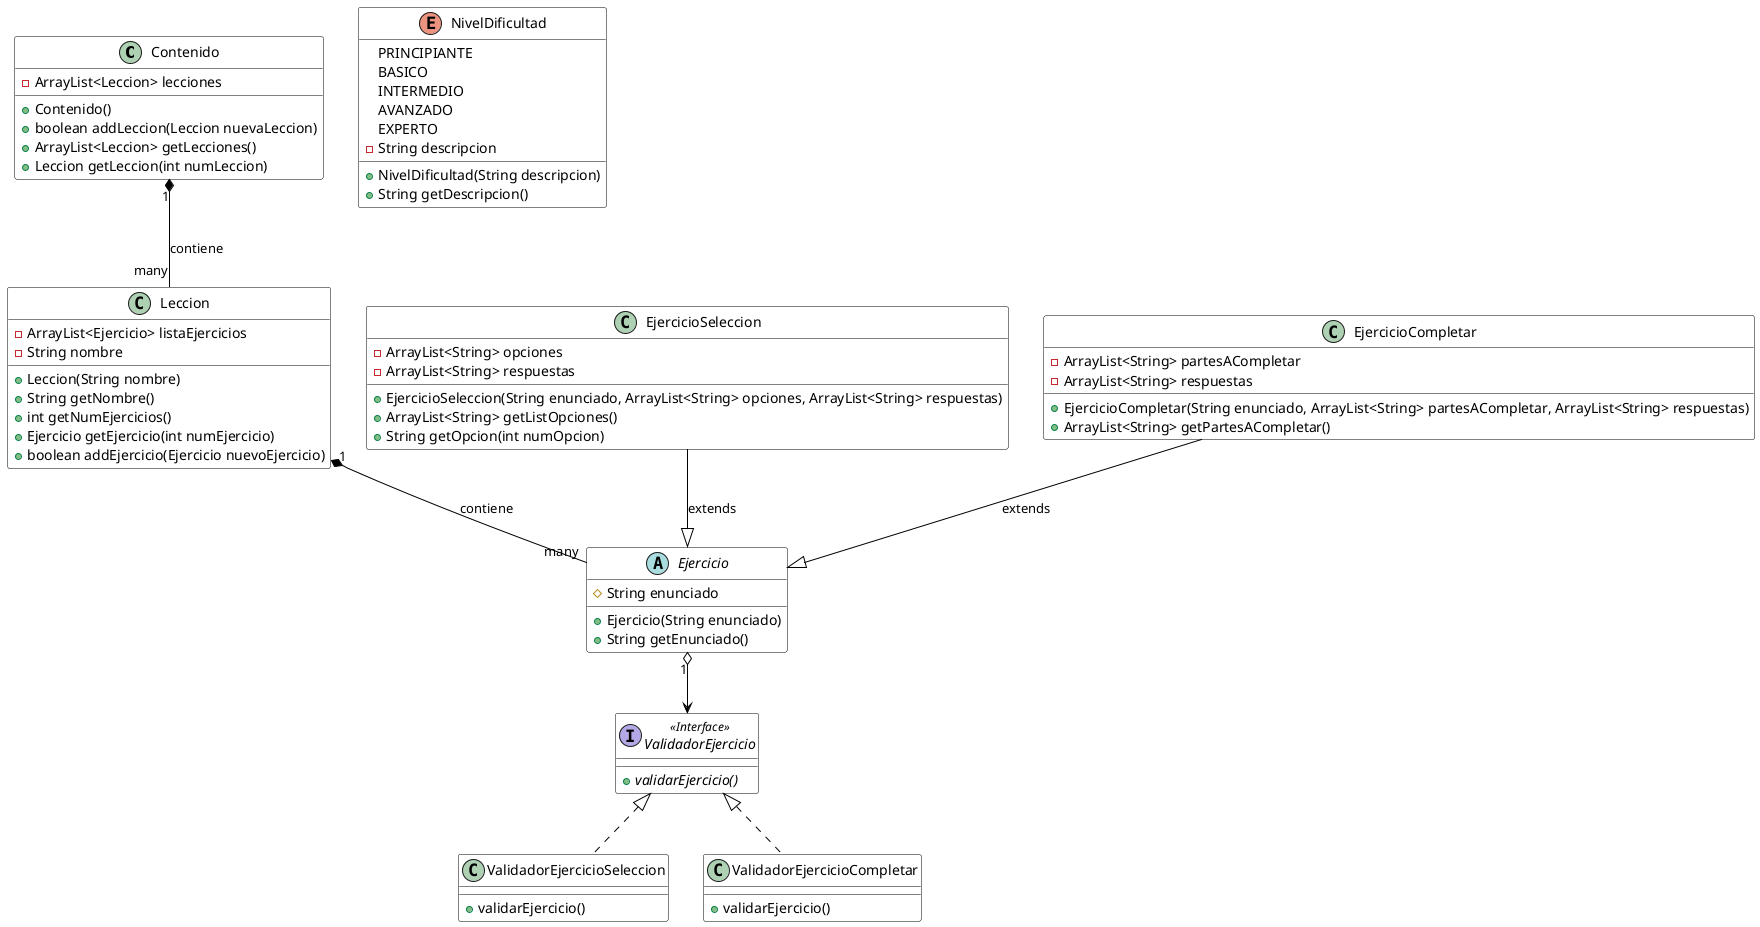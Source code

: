 @startuml DiagramaDeClasesPrimeraNoche

' Estilos
skinparam class {
    BackgroundColor White
    BorderColor Black
    ArrowColor Black
}

' Clases principales
class Contenido {
    - ArrayList<Leccion> lecciones
    + Contenido()
    + boolean addLeccion(Leccion nuevaLeccion)
    + ArrayList<Leccion> getLecciones()
    + Leccion getLeccion(int numLeccion)
}

class Leccion {
    - ArrayList<Ejercicio> listaEjercicios
    - String nombre
    + Leccion(String nombre)
    + String getNombre()
    + int getNumEjercicios()
    + Ejercicio getEjercicio(int numEjercicio)
    + boolean addEjercicio(Ejercicio nuevoEjercicio)
}

abstract class Ejercicio {
    # String enunciado
    + Ejercicio(String enunciado)
    + String getEnunciado()
}

class EjercicioSeleccion {
    - ArrayList<String> opciones
    - ArrayList<String> respuestas
    + EjercicioSeleccion(String enunciado, ArrayList<String> opciones, ArrayList<String> respuestas)
    + ArrayList<String> getListOpciones()
    + String getOpcion(int numOpcion)
}

class EjercicioCompletar {
    -ArrayList<String> partesACompletar
    -ArrayList<String> respuestas
    + EjercicioCompletar(String enunciado, ArrayList<String> partesACompletar, ArrayList<String> respuestas)
    + ArrayList<String> getPartesACompletar()
}

enum NivelDificultad {
    PRINCIPIANTE
    BASICO
    INTERMEDIO
    AVANZADO
    EXPERTO
    - String descripcion
    + NivelDificultad(String descripcion)
    + String getDescripcion()
}

interface ValidadorEjercicio<<Interface>>{
    + {abstract} validarEjercicio()
}

class ValidadorEjercicioSeleccion{
    + validarEjercicio()
}
class ValidadorEjercicioCompletar{
    + validarEjercicio()
}

' Relaciones
Contenido "1" *-- "many" Leccion : contiene
Leccion "1" *-- "many" Ejercicio : contiene
Ejercicio "1" o--> ValidadorEjercicio
EjercicioSeleccion --|> Ejercicio : extends
EjercicioCompletar --|> Ejercicio : extends

ValidadorEjercicioSeleccion ..u|> ValidadorEjercicio
ValidadorEjercicioCompletar ..u|> ValidadorEjercicio

@enduml 